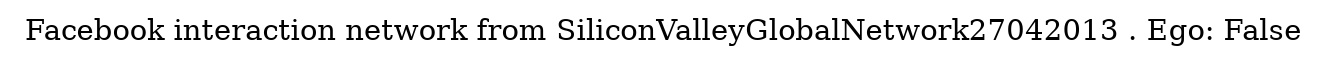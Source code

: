digraph  {
	graph [label="Facebook interaction network from SiliconValleyGlobalNetwork27042013 . Ego: False"];
}
